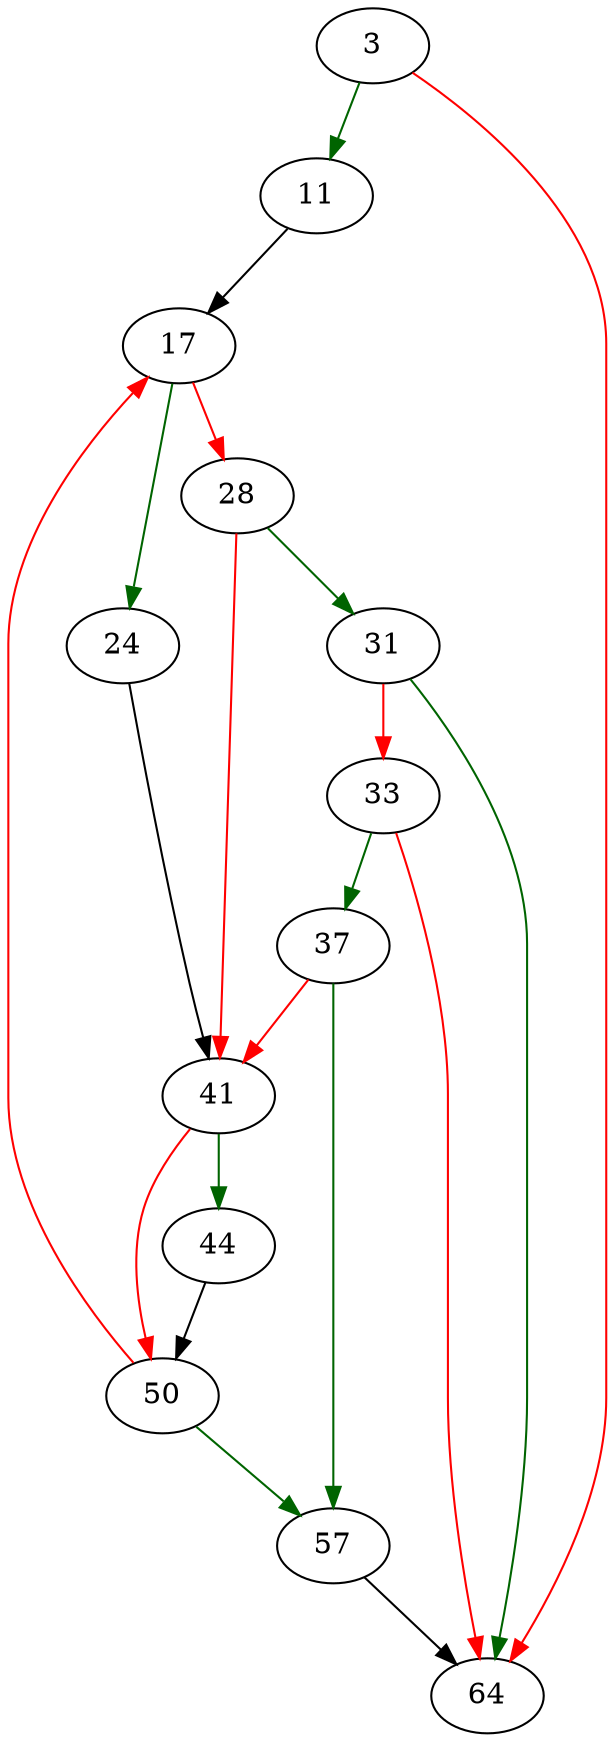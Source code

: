 strict digraph "readlinebuffer_delim" {
	// Node definitions.
	3 [entry=true];
	11;
	64;
	17;
	24;
	28;
	41;
	31;
	33;
	37;
	57;
	44;
	50;

	// Edge definitions.
	3 -> 11 [
		color=darkgreen
		cond=true
	];
	3 -> 64 [
		color=red
		cond=false
	];
	11 -> 17;
	17 -> 24 [
		color=darkgreen
		cond=true
	];
	17 -> 28 [
		color=red
		cond=false
	];
	24 -> 41;
	28 -> 41 [
		color=red
		cond=false
	];
	28 -> 31 [
		color=darkgreen
		cond=true
	];
	41 -> 44 [
		color=darkgreen
		cond=true
	];
	41 -> 50 [
		color=red
		cond=false
	];
	31 -> 64 [
		color=darkgreen
		cond=true
	];
	31 -> 33 [
		color=red
		cond=false
	];
	33 -> 64 [
		color=red
		cond=false
	];
	33 -> 37 [
		color=darkgreen
		cond=true
	];
	37 -> 41 [
		color=red
		cond=false
	];
	37 -> 57 [
		color=darkgreen
		cond=true
	];
	57 -> 64;
	44 -> 50;
	50 -> 17 [
		color=red
		cond=false
	];
	50 -> 57 [
		color=darkgreen
		cond=true
	];
}
